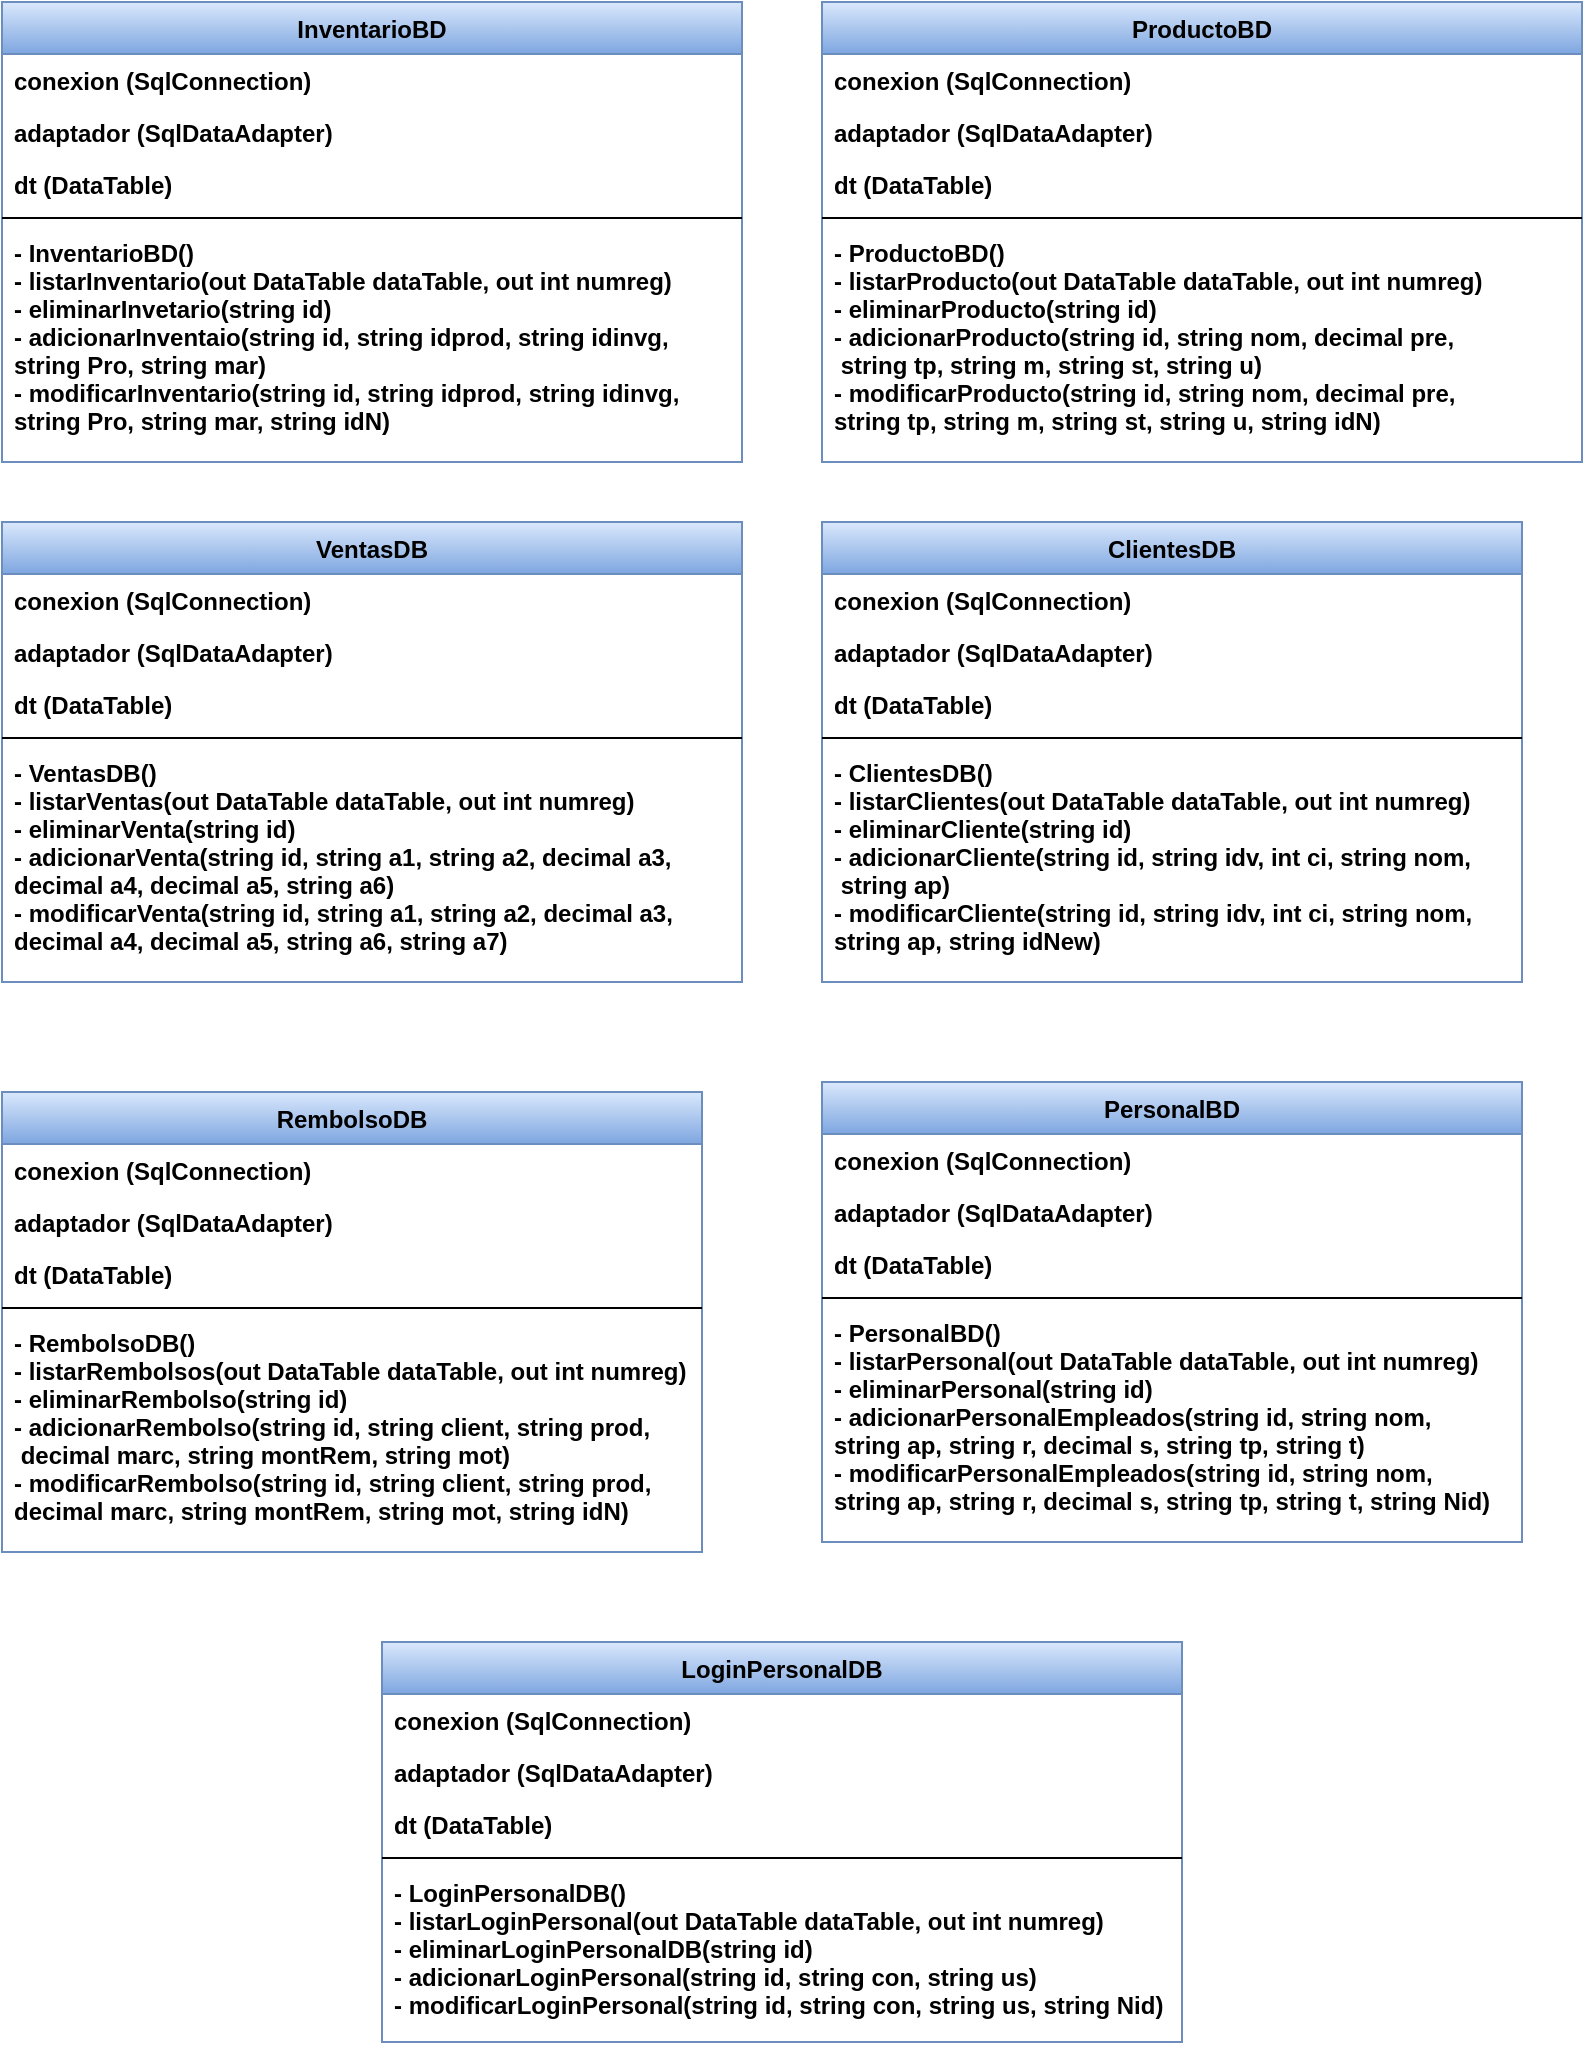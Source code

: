 <mxfile version="20.2.3" type="device"><diagram id="C5RBs43oDa-KdzZeNtuy" name="Page-1"><mxGraphModel dx="868" dy="541" grid="1" gridSize="10" guides="1" tooltips="1" connect="1" arrows="1" fold="1" page="1" pageScale="1" pageWidth="827" pageHeight="1169" math="0" shadow="0"><root><mxCell id="WIyWlLk6GJQsqaUBKTNV-0"/><mxCell id="WIyWlLk6GJQsqaUBKTNV-1" parent="WIyWlLk6GJQsqaUBKTNV-0"/><mxCell id="snJAfaHkoCbxdyFGs6oI-20" value="VentasDB" style="swimlane;fontStyle=1;align=center;verticalAlign=top;childLayout=stackLayout;horizontal=1;startSize=26;horizontalStack=0;resizeParent=1;resizeLast=0;collapsible=1;marginBottom=0;rounded=0;shadow=0;strokeWidth=1;fillColor=#dae8fc;strokeColor=#6c8ebf;gradientColor=#7ea6e0;" vertex="1" parent="WIyWlLk6GJQsqaUBKTNV-1"><mxGeometry x="30" y="300" width="370" height="230" as="geometry"><mxRectangle x="508" y="120" width="160" height="26" as="alternateBounds"/></mxGeometry></mxCell><mxCell id="snJAfaHkoCbxdyFGs6oI-21" value="conexion (SqlConnection) " style="text;align=left;verticalAlign=top;spacingLeft=4;spacingRight=4;overflow=hidden;rotatable=0;points=[[0,0.5],[1,0.5]];portConstraint=eastwest;fontStyle=1;fontColor=#000000;" vertex="1" parent="snJAfaHkoCbxdyFGs6oI-20"><mxGeometry y="26" width="370" height="26" as="geometry"/></mxCell><mxCell id="snJAfaHkoCbxdyFGs6oI-22" value="adaptador (SqlDataAdapter) " style="text;align=left;verticalAlign=top;spacingLeft=4;spacingRight=4;overflow=hidden;rotatable=0;points=[[0,0.5],[1,0.5]];portConstraint=eastwest;rounded=0;shadow=0;html=0;fontStyle=1" vertex="1" parent="snJAfaHkoCbxdyFGs6oI-20"><mxGeometry y="52" width="370" height="26" as="geometry"/></mxCell><mxCell id="snJAfaHkoCbxdyFGs6oI-23" value="dt (DataTable)" style="text;align=left;verticalAlign=top;spacingLeft=4;spacingRight=4;overflow=hidden;rotatable=0;points=[[0,0.5],[1,0.5]];portConstraint=eastwest;rounded=0;shadow=0;html=0;fontStyle=1" vertex="1" parent="snJAfaHkoCbxdyFGs6oI-20"><mxGeometry y="78" width="370" height="26" as="geometry"/></mxCell><mxCell id="snJAfaHkoCbxdyFGs6oI-26" value="" style="line;html=1;strokeWidth=1;align=left;verticalAlign=middle;spacingTop=-1;spacingLeft=3;spacingRight=3;rotatable=0;labelPosition=right;points=[];portConstraint=eastwest;fontStyle=1" vertex="1" parent="snJAfaHkoCbxdyFGs6oI-20"><mxGeometry y="104" width="370" height="8" as="geometry"/></mxCell><mxCell id="snJAfaHkoCbxdyFGs6oI-27" value="- VentasDB()&#10;- listarVentas(out DataTable dataTable, out int numreg)&#10;- eliminarVenta(string id)&#10;- adicionarVenta(string id, string a1, string a2, decimal a3, &#10;decimal a4, decimal a5, string a6)&#10;- modificarVenta(string id, string a1, string a2, decimal a3, &#10;decimal a4, decimal a5, string a6, string a7)&#10;" style="text;align=left;verticalAlign=top;spacingLeft=4;spacingRight=4;overflow=hidden;rotatable=0;points=[[0,0.5],[1,0.5]];portConstraint=eastwest;fontStyle=1" vertex="1" parent="snJAfaHkoCbxdyFGs6oI-20"><mxGeometry y="112" width="370" height="118" as="geometry"/></mxCell><mxCell id="snJAfaHkoCbxdyFGs6oI-29" value="ProductoBD" style="swimlane;fontStyle=1;align=center;verticalAlign=top;childLayout=stackLayout;horizontal=1;startSize=26;horizontalStack=0;resizeParent=1;resizeLast=0;collapsible=1;marginBottom=0;rounded=0;shadow=0;strokeWidth=1;fillColor=#dae8fc;strokeColor=#6c8ebf;gradientColor=#7ea6e0;" vertex="1" parent="WIyWlLk6GJQsqaUBKTNV-1"><mxGeometry x="440" y="40" width="380" height="230" as="geometry"><mxRectangle x="508" y="120" width="160" height="26" as="alternateBounds"/></mxGeometry></mxCell><mxCell id="snJAfaHkoCbxdyFGs6oI-30" value="conexion (SqlConnection) " style="text;align=left;verticalAlign=top;spacingLeft=4;spacingRight=4;overflow=hidden;rotatable=0;points=[[0,0.5],[1,0.5]];portConstraint=eastwest;fontStyle=1;fontColor=#000000;" vertex="1" parent="snJAfaHkoCbxdyFGs6oI-29"><mxGeometry y="26" width="380" height="26" as="geometry"/></mxCell><mxCell id="snJAfaHkoCbxdyFGs6oI-31" value="adaptador (SqlDataAdapter) " style="text;align=left;verticalAlign=top;spacingLeft=4;spacingRight=4;overflow=hidden;rotatable=0;points=[[0,0.5],[1,0.5]];portConstraint=eastwest;rounded=0;shadow=0;html=0;fontStyle=1" vertex="1" parent="snJAfaHkoCbxdyFGs6oI-29"><mxGeometry y="52" width="380" height="26" as="geometry"/></mxCell><mxCell id="snJAfaHkoCbxdyFGs6oI-32" value="dt (DataTable)" style="text;align=left;verticalAlign=top;spacingLeft=4;spacingRight=4;overflow=hidden;rotatable=0;points=[[0,0.5],[1,0.5]];portConstraint=eastwest;rounded=0;shadow=0;html=0;fontStyle=1" vertex="1" parent="snJAfaHkoCbxdyFGs6oI-29"><mxGeometry y="78" width="380" height="26" as="geometry"/></mxCell><mxCell id="snJAfaHkoCbxdyFGs6oI-33" value="" style="line;html=1;strokeWidth=1;align=left;verticalAlign=middle;spacingTop=-1;spacingLeft=3;spacingRight=3;rotatable=0;labelPosition=right;points=[];portConstraint=eastwest;fontStyle=1" vertex="1" parent="snJAfaHkoCbxdyFGs6oI-29"><mxGeometry y="104" width="380" height="8" as="geometry"/></mxCell><mxCell id="snJAfaHkoCbxdyFGs6oI-34" value="- ProductoBD()&#10;- listarProducto(out DataTable dataTable, out int numreg)&#10;- eliminarProducto(string id)&#10;- adicionarProducto(string id, string nom, decimal pre,&#10; string tp, string m, string st, string u)&#10;- modificarProducto(string id, string nom, decimal pre, &#10;string tp, string m, string st, string u, string idN)&#10;" style="text;align=left;verticalAlign=top;spacingLeft=4;spacingRight=4;overflow=hidden;rotatable=0;points=[[0,0.5],[1,0.5]];portConstraint=eastwest;fontStyle=1" vertex="1" parent="snJAfaHkoCbxdyFGs6oI-29"><mxGeometry y="112" width="380" height="118" as="geometry"/></mxCell><mxCell id="snJAfaHkoCbxdyFGs6oI-35" value="InventarioBD" style="swimlane;fontStyle=1;align=center;verticalAlign=top;childLayout=stackLayout;horizontal=1;startSize=26;horizontalStack=0;resizeParent=1;resizeLast=0;collapsible=1;marginBottom=0;rounded=0;shadow=0;strokeWidth=1;fillColor=#dae8fc;strokeColor=#6c8ebf;gradientColor=#7ea6e0;" vertex="1" parent="WIyWlLk6GJQsqaUBKTNV-1"><mxGeometry x="30" y="40" width="370" height="230" as="geometry"><mxRectangle x="508" y="120" width="160" height="26" as="alternateBounds"/></mxGeometry></mxCell><mxCell id="snJAfaHkoCbxdyFGs6oI-36" value="conexion (SqlConnection) " style="text;align=left;verticalAlign=top;spacingLeft=4;spacingRight=4;overflow=hidden;rotatable=0;points=[[0,0.5],[1,0.5]];portConstraint=eastwest;fontStyle=1;fontColor=#000000;" vertex="1" parent="snJAfaHkoCbxdyFGs6oI-35"><mxGeometry y="26" width="370" height="26" as="geometry"/></mxCell><mxCell id="snJAfaHkoCbxdyFGs6oI-37" value="adaptador (SqlDataAdapter) " style="text;align=left;verticalAlign=top;spacingLeft=4;spacingRight=4;overflow=hidden;rotatable=0;points=[[0,0.5],[1,0.5]];portConstraint=eastwest;rounded=0;shadow=0;html=0;fontStyle=1" vertex="1" parent="snJAfaHkoCbxdyFGs6oI-35"><mxGeometry y="52" width="370" height="26" as="geometry"/></mxCell><mxCell id="snJAfaHkoCbxdyFGs6oI-38" value="dt (DataTable)" style="text;align=left;verticalAlign=top;spacingLeft=4;spacingRight=4;overflow=hidden;rotatable=0;points=[[0,0.5],[1,0.5]];portConstraint=eastwest;rounded=0;shadow=0;html=0;fontStyle=1" vertex="1" parent="snJAfaHkoCbxdyFGs6oI-35"><mxGeometry y="78" width="370" height="26" as="geometry"/></mxCell><mxCell id="snJAfaHkoCbxdyFGs6oI-39" value="" style="line;html=1;strokeWidth=1;align=left;verticalAlign=middle;spacingTop=-1;spacingLeft=3;spacingRight=3;rotatable=0;labelPosition=right;points=[];portConstraint=eastwest;fontStyle=1" vertex="1" parent="snJAfaHkoCbxdyFGs6oI-35"><mxGeometry y="104" width="370" height="8" as="geometry"/></mxCell><mxCell id="snJAfaHkoCbxdyFGs6oI-40" value="- InventarioBD()&#10;- listarInventario(out DataTable dataTable, out int numreg)&#10;- eliminarInvetario(string id)&#10;- adicionarInventaio(string id, string idprod, string idinvg,&#10;string Pro, string mar)&#10;- modificarInventario(string id, string idprod, string idinvg,&#10;string Pro, string mar, string idN)&#10;" style="text;align=left;verticalAlign=top;spacingLeft=4;spacingRight=4;overflow=hidden;rotatable=0;points=[[0,0.5],[1,0.5]];portConstraint=eastwest;fontStyle=1" vertex="1" parent="snJAfaHkoCbxdyFGs6oI-35"><mxGeometry y="112" width="370" height="118" as="geometry"/></mxCell><mxCell id="snJAfaHkoCbxdyFGs6oI-41" value="ClientesDB" style="swimlane;fontStyle=1;align=center;verticalAlign=top;childLayout=stackLayout;horizontal=1;startSize=26;horizontalStack=0;resizeParent=1;resizeLast=0;collapsible=1;marginBottom=0;rounded=0;shadow=0;strokeWidth=1;fillColor=#dae8fc;strokeColor=#6c8ebf;gradientColor=#7ea6e0;" vertex="1" parent="WIyWlLk6GJQsqaUBKTNV-1"><mxGeometry x="440" y="300" width="350" height="230" as="geometry"><mxRectangle x="508" y="120" width="160" height="26" as="alternateBounds"/></mxGeometry></mxCell><mxCell id="snJAfaHkoCbxdyFGs6oI-42" value="conexion (SqlConnection) " style="text;align=left;verticalAlign=top;spacingLeft=4;spacingRight=4;overflow=hidden;rotatable=0;points=[[0,0.5],[1,0.5]];portConstraint=eastwest;fontStyle=1;fontColor=#000000;" vertex="1" parent="snJAfaHkoCbxdyFGs6oI-41"><mxGeometry y="26" width="350" height="26" as="geometry"/></mxCell><mxCell id="snJAfaHkoCbxdyFGs6oI-43" value="adaptador (SqlDataAdapter) " style="text;align=left;verticalAlign=top;spacingLeft=4;spacingRight=4;overflow=hidden;rotatable=0;points=[[0,0.5],[1,0.5]];portConstraint=eastwest;rounded=0;shadow=0;html=0;fontStyle=1" vertex="1" parent="snJAfaHkoCbxdyFGs6oI-41"><mxGeometry y="52" width="350" height="26" as="geometry"/></mxCell><mxCell id="snJAfaHkoCbxdyFGs6oI-44" value="dt (DataTable)" style="text;align=left;verticalAlign=top;spacingLeft=4;spacingRight=4;overflow=hidden;rotatable=0;points=[[0,0.5],[1,0.5]];portConstraint=eastwest;rounded=0;shadow=0;html=0;fontStyle=1" vertex="1" parent="snJAfaHkoCbxdyFGs6oI-41"><mxGeometry y="78" width="350" height="26" as="geometry"/></mxCell><mxCell id="snJAfaHkoCbxdyFGs6oI-45" value="" style="line;html=1;strokeWidth=1;align=left;verticalAlign=middle;spacingTop=-1;spacingLeft=3;spacingRight=3;rotatable=0;labelPosition=right;points=[];portConstraint=eastwest;fontStyle=1" vertex="1" parent="snJAfaHkoCbxdyFGs6oI-41"><mxGeometry y="104" width="350" height="8" as="geometry"/></mxCell><mxCell id="snJAfaHkoCbxdyFGs6oI-46" value="- ClientesDB()&#10;- listarClientes(out DataTable dataTable, out int numreg)&#10;- eliminarCliente(string id)&#10;- adicionarCliente(string id, string idv, int ci, string nom,&#10; string ap)&#10;- modificarCliente(string id, string idv, int ci, string nom, &#10;string ap, string idNew) &#10;" style="text;align=left;verticalAlign=top;spacingLeft=4;spacingRight=4;overflow=hidden;rotatable=0;points=[[0,0.5],[1,0.5]];portConstraint=eastwest;fontStyle=1" vertex="1" parent="snJAfaHkoCbxdyFGs6oI-41"><mxGeometry y="112" width="350" height="118" as="geometry"/></mxCell><mxCell id="snJAfaHkoCbxdyFGs6oI-47" value="RembolsoDB" style="swimlane;fontStyle=1;align=center;verticalAlign=top;childLayout=stackLayout;horizontal=1;startSize=26;horizontalStack=0;resizeParent=1;resizeLast=0;collapsible=1;marginBottom=0;rounded=0;shadow=0;strokeWidth=1;fillColor=#dae8fc;strokeColor=#6c8ebf;gradientColor=#7ea6e0;" vertex="1" parent="WIyWlLk6GJQsqaUBKTNV-1"><mxGeometry x="30" y="585" width="350" height="230" as="geometry"><mxRectangle x="508" y="120" width="160" height="26" as="alternateBounds"/></mxGeometry></mxCell><mxCell id="snJAfaHkoCbxdyFGs6oI-48" value="conexion (SqlConnection) " style="text;align=left;verticalAlign=top;spacingLeft=4;spacingRight=4;overflow=hidden;rotatable=0;points=[[0,0.5],[1,0.5]];portConstraint=eastwest;fontStyle=1;fontColor=#000000;" vertex="1" parent="snJAfaHkoCbxdyFGs6oI-47"><mxGeometry y="26" width="350" height="26" as="geometry"/></mxCell><mxCell id="snJAfaHkoCbxdyFGs6oI-49" value="adaptador (SqlDataAdapter) " style="text;align=left;verticalAlign=top;spacingLeft=4;spacingRight=4;overflow=hidden;rotatable=0;points=[[0,0.5],[1,0.5]];portConstraint=eastwest;rounded=0;shadow=0;html=0;fontStyle=1" vertex="1" parent="snJAfaHkoCbxdyFGs6oI-47"><mxGeometry y="52" width="350" height="26" as="geometry"/></mxCell><mxCell id="snJAfaHkoCbxdyFGs6oI-50" value="dt (DataTable)" style="text;align=left;verticalAlign=top;spacingLeft=4;spacingRight=4;overflow=hidden;rotatable=0;points=[[0,0.5],[1,0.5]];portConstraint=eastwest;rounded=0;shadow=0;html=0;fontStyle=1" vertex="1" parent="snJAfaHkoCbxdyFGs6oI-47"><mxGeometry y="78" width="350" height="26" as="geometry"/></mxCell><mxCell id="snJAfaHkoCbxdyFGs6oI-51" value="" style="line;html=1;strokeWidth=1;align=left;verticalAlign=middle;spacingTop=-1;spacingLeft=3;spacingRight=3;rotatable=0;labelPosition=right;points=[];portConstraint=eastwest;fontStyle=1" vertex="1" parent="snJAfaHkoCbxdyFGs6oI-47"><mxGeometry y="104" width="350" height="8" as="geometry"/></mxCell><mxCell id="snJAfaHkoCbxdyFGs6oI-52" value="- RembolsoDB()&#10;- listarRembolsos(out DataTable dataTable, out int numreg)&#10;- eliminarRembolso(string id)&#10;- adicionarRembolso(string id, string client, string prod,&#10; decimal marc, string montRem, string mot) &#10;- modificarRembolso(string id, string client, string prod, &#10;decimal marc, string montRem, string mot, string idN)&#10;" style="text;align=left;verticalAlign=top;spacingLeft=4;spacingRight=4;overflow=hidden;rotatable=0;points=[[0,0.5],[1,0.5]];portConstraint=eastwest;fontStyle=1" vertex="1" parent="snJAfaHkoCbxdyFGs6oI-47"><mxGeometry y="112" width="350" height="118" as="geometry"/></mxCell><mxCell id="snJAfaHkoCbxdyFGs6oI-53" value="PersonalBD" style="swimlane;fontStyle=1;align=center;verticalAlign=top;childLayout=stackLayout;horizontal=1;startSize=26;horizontalStack=0;resizeParent=1;resizeLast=0;collapsible=1;marginBottom=0;rounded=0;shadow=0;strokeWidth=1;fillColor=#dae8fc;strokeColor=#6c8ebf;gradientColor=#7ea6e0;" vertex="1" parent="WIyWlLk6GJQsqaUBKTNV-1"><mxGeometry x="440" y="580" width="350" height="230" as="geometry"><mxRectangle x="508" y="120" width="160" height="26" as="alternateBounds"/></mxGeometry></mxCell><mxCell id="snJAfaHkoCbxdyFGs6oI-54" value="conexion (SqlConnection) " style="text;align=left;verticalAlign=top;spacingLeft=4;spacingRight=4;overflow=hidden;rotatable=0;points=[[0,0.5],[1,0.5]];portConstraint=eastwest;fontStyle=1;fontColor=#000000;" vertex="1" parent="snJAfaHkoCbxdyFGs6oI-53"><mxGeometry y="26" width="350" height="26" as="geometry"/></mxCell><mxCell id="snJAfaHkoCbxdyFGs6oI-55" value="adaptador (SqlDataAdapter) " style="text;align=left;verticalAlign=top;spacingLeft=4;spacingRight=4;overflow=hidden;rotatable=0;points=[[0,0.5],[1,0.5]];portConstraint=eastwest;rounded=0;shadow=0;html=0;fontStyle=1" vertex="1" parent="snJAfaHkoCbxdyFGs6oI-53"><mxGeometry y="52" width="350" height="26" as="geometry"/></mxCell><mxCell id="snJAfaHkoCbxdyFGs6oI-56" value="dt (DataTable)" style="text;align=left;verticalAlign=top;spacingLeft=4;spacingRight=4;overflow=hidden;rotatable=0;points=[[0,0.5],[1,0.5]];portConstraint=eastwest;rounded=0;shadow=0;html=0;fontStyle=1" vertex="1" parent="snJAfaHkoCbxdyFGs6oI-53"><mxGeometry y="78" width="350" height="26" as="geometry"/></mxCell><mxCell id="snJAfaHkoCbxdyFGs6oI-57" value="" style="line;html=1;strokeWidth=1;align=left;verticalAlign=middle;spacingTop=-1;spacingLeft=3;spacingRight=3;rotatable=0;labelPosition=right;points=[];portConstraint=eastwest;fontStyle=1" vertex="1" parent="snJAfaHkoCbxdyFGs6oI-53"><mxGeometry y="104" width="350" height="8" as="geometry"/></mxCell><mxCell id="snJAfaHkoCbxdyFGs6oI-58" value="- PersonalBD()&#10;- listarPersonal(out DataTable dataTable, out int numreg)&#10;- eliminarPersonal(string id)&#10;- adicionarPersonalEmpleados(string id, string nom, &#10;string ap, string r, decimal s, string tp, string t)&#10;- modificarPersonalEmpleados(string id, string nom, &#10;string ap, string r, decimal s, string tp, string t, string Nid)  &#10;" style="text;align=left;verticalAlign=top;spacingLeft=4;spacingRight=4;overflow=hidden;rotatable=0;points=[[0,0.5],[1,0.5]];portConstraint=eastwest;fontStyle=1" vertex="1" parent="snJAfaHkoCbxdyFGs6oI-53"><mxGeometry y="112" width="350" height="118" as="geometry"/></mxCell><mxCell id="snJAfaHkoCbxdyFGs6oI-59" value="LoginPersonalDB" style="swimlane;fontStyle=1;align=center;verticalAlign=top;childLayout=stackLayout;horizontal=1;startSize=26;horizontalStack=0;resizeParent=1;resizeLast=0;collapsible=1;marginBottom=0;rounded=0;shadow=0;strokeWidth=1;fillColor=#dae8fc;gradientColor=#7ea6e0;strokeColor=#6c8ebf;" vertex="1" parent="WIyWlLk6GJQsqaUBKTNV-1"><mxGeometry x="220" y="860" width="400" height="200" as="geometry"><mxRectangle x="508" y="120" width="160" height="26" as="alternateBounds"/></mxGeometry></mxCell><mxCell id="snJAfaHkoCbxdyFGs6oI-60" value="conexion (SqlConnection) " style="text;align=left;verticalAlign=top;spacingLeft=4;spacingRight=4;overflow=hidden;rotatable=0;points=[[0,0.5],[1,0.5]];portConstraint=eastwest;fontStyle=1;fontColor=#000000;" vertex="1" parent="snJAfaHkoCbxdyFGs6oI-59"><mxGeometry y="26" width="400" height="26" as="geometry"/></mxCell><mxCell id="snJAfaHkoCbxdyFGs6oI-61" value="adaptador (SqlDataAdapter) " style="text;align=left;verticalAlign=top;spacingLeft=4;spacingRight=4;overflow=hidden;rotatable=0;points=[[0,0.5],[1,0.5]];portConstraint=eastwest;rounded=0;shadow=0;html=0;fontStyle=1" vertex="1" parent="snJAfaHkoCbxdyFGs6oI-59"><mxGeometry y="52" width="400" height="26" as="geometry"/></mxCell><mxCell id="snJAfaHkoCbxdyFGs6oI-62" value="dt (DataTable)" style="text;align=left;verticalAlign=top;spacingLeft=4;spacingRight=4;overflow=hidden;rotatable=0;points=[[0,0.5],[1,0.5]];portConstraint=eastwest;rounded=0;shadow=0;html=0;fontStyle=1" vertex="1" parent="snJAfaHkoCbxdyFGs6oI-59"><mxGeometry y="78" width="400" height="26" as="geometry"/></mxCell><mxCell id="snJAfaHkoCbxdyFGs6oI-63" value="" style="line;html=1;strokeWidth=1;align=left;verticalAlign=middle;spacingTop=-1;spacingLeft=3;spacingRight=3;rotatable=0;labelPosition=right;points=[];portConstraint=eastwest;fontStyle=1" vertex="1" parent="snJAfaHkoCbxdyFGs6oI-59"><mxGeometry y="104" width="400" height="8" as="geometry"/></mxCell><mxCell id="snJAfaHkoCbxdyFGs6oI-64" value="- LoginPersonalDB()&#10;- listarLoginPersonal(out DataTable dataTable, out int numreg)&#10;- eliminarLoginPersonalDB(string id)&#10;- adicionarLoginPersonal(string id, string con, string us) &#10;- modificarLoginPersonal(string id, string con, string us, string Nid) &#10;" style="text;align=left;verticalAlign=top;spacingLeft=4;spacingRight=4;overflow=hidden;rotatable=0;points=[[0,0.5],[1,0.5]];portConstraint=eastwest;fontStyle=1" vertex="1" parent="snJAfaHkoCbxdyFGs6oI-59"><mxGeometry y="112" width="400" height="88" as="geometry"/></mxCell></root></mxGraphModel></diagram></mxfile>